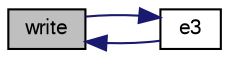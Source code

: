 digraph "write"
{
  bgcolor="transparent";
  edge [fontname="FreeSans",fontsize="10",labelfontname="FreeSans",labelfontsize="10"];
  node [fontname="FreeSans",fontsize="10",shape=record];
  rankdir="LR";
  Node1698 [label="write",height=0.2,width=0.4,color="black", fillcolor="grey75", style="filled", fontcolor="black"];
  Node1698 -> Node1699 [dir="back",color="midnightblue",fontsize="10",style="solid",fontname="FreeSans"];
  Node1699 [label="e3",height=0.2,width=0.4,color="black",URL="$a24990.html#ac1398080ba7864f25e4619dc2e602dee",tooltip="Return local Cartesian z-axis. "];
  Node1699 -> Node1698 [dir="back",color="midnightblue",fontsize="10",style="solid",fontname="FreeSans"];
}
